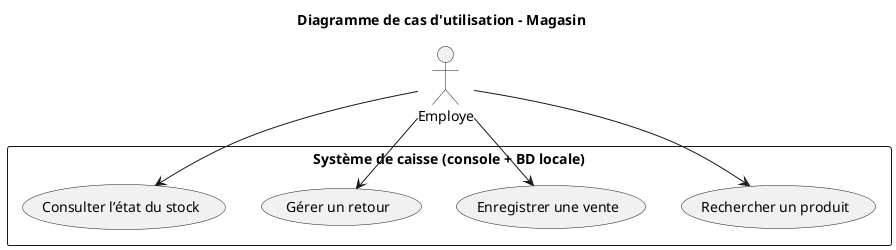 @startuml
title Diagramme de cas d'utilisation – Magasin

actor Employe

rectangle "Système de caisse (console + BD locale)" {
  usecase "Rechercher un produit" as UC1
  usecase "Enregistrer une vente" as UC2
  usecase "Gérer un retour" as UC3
  usecase "Consulter l’état du stock" as UC4
}

Employe --> UC1
Employe --> UC2
Employe --> UC3
Employe --> UC4

@enduml
